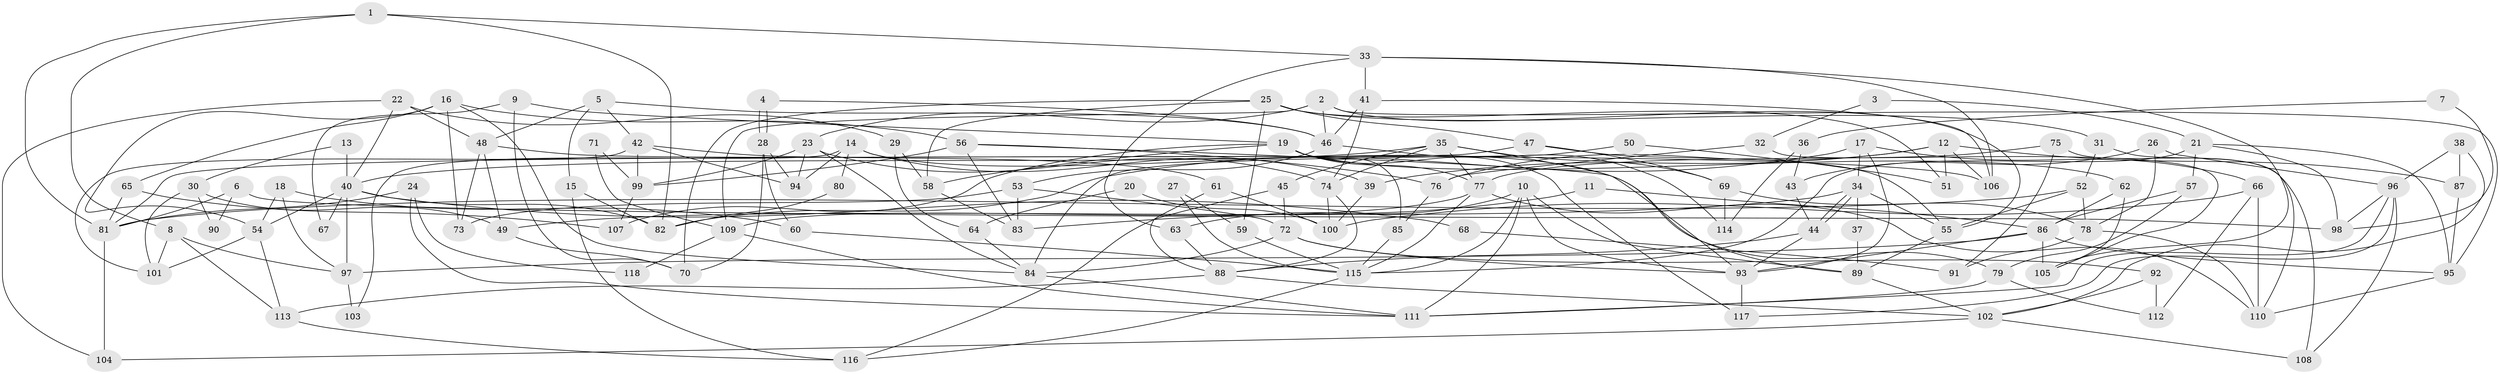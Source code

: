 // Generated by graph-tools (version 1.1) at 2025/02/03/09/25 03:02:04]
// undirected, 118 vertices, 236 edges
graph export_dot {
graph [start="1"]
  node [color=gray90,style=filled];
  1;
  2;
  3;
  4;
  5;
  6;
  7;
  8;
  9;
  10;
  11;
  12;
  13;
  14;
  15;
  16;
  17;
  18;
  19;
  20;
  21;
  22;
  23;
  24;
  25;
  26;
  27;
  28;
  29;
  30;
  31;
  32;
  33;
  34;
  35;
  36;
  37;
  38;
  39;
  40;
  41;
  42;
  43;
  44;
  45;
  46;
  47;
  48;
  49;
  50;
  51;
  52;
  53;
  54;
  55;
  56;
  57;
  58;
  59;
  60;
  61;
  62;
  63;
  64;
  65;
  66;
  67;
  68;
  69;
  70;
  71;
  72;
  73;
  74;
  75;
  76;
  77;
  78;
  79;
  80;
  81;
  82;
  83;
  84;
  85;
  86;
  87;
  88;
  89;
  90;
  91;
  92;
  93;
  94;
  95;
  96;
  97;
  98;
  99;
  100;
  101;
  102;
  103;
  104;
  105;
  106;
  107;
  108;
  109;
  110;
  111;
  112;
  113;
  114;
  115;
  116;
  117;
  118;
  1 -- 8;
  1 -- 33;
  1 -- 81;
  1 -- 82;
  2 -- 55;
  2 -- 23;
  2 -- 46;
  2 -- 95;
  2 -- 109;
  3 -- 21;
  3 -- 32;
  4 -- 46;
  4 -- 28;
  4 -- 28;
  5 -- 46;
  5 -- 48;
  5 -- 15;
  5 -- 42;
  6 -- 98;
  6 -- 81;
  6 -- 90;
  7 -- 98;
  7 -- 36;
  8 -- 101;
  8 -- 113;
  8 -- 97;
  9 -- 19;
  9 -- 70;
  9 -- 67;
  10 -- 63;
  10 -- 89;
  10 -- 93;
  10 -- 111;
  10 -- 115;
  11 -- 86;
  11 -- 83;
  12 -- 39;
  12 -- 87;
  12 -- 51;
  12 -- 76;
  12 -- 106;
  13 -- 40;
  13 -- 30;
  14 -- 79;
  14 -- 94;
  14 -- 39;
  14 -- 80;
  14 -- 103;
  15 -- 82;
  15 -- 116;
  16 -- 56;
  16 -- 54;
  16 -- 65;
  16 -- 73;
  16 -- 84;
  17 -- 93;
  17 -- 82;
  17 -- 34;
  17 -- 66;
  18 -- 54;
  18 -- 97;
  18 -- 60;
  19 -- 62;
  19 -- 58;
  19 -- 77;
  19 -- 85;
  19 -- 107;
  19 -- 117;
  20 -- 100;
  20 -- 64;
  21 -- 115;
  21 -- 95;
  21 -- 57;
  21 -- 98;
  22 -- 48;
  22 -- 40;
  22 -- 29;
  22 -- 104;
  23 -- 74;
  23 -- 84;
  23 -- 94;
  23 -- 99;
  24 -- 111;
  24 -- 81;
  24 -- 118;
  25 -- 31;
  25 -- 47;
  25 -- 51;
  25 -- 58;
  25 -- 59;
  25 -- 70;
  26 -- 78;
  26 -- 96;
  26 -- 43;
  27 -- 115;
  27 -- 59;
  28 -- 60;
  28 -- 70;
  28 -- 94;
  29 -- 58;
  29 -- 64;
  30 -- 101;
  30 -- 49;
  30 -- 90;
  31 -- 52;
  31 -- 110;
  32 -- 105;
  32 -- 76;
  33 -- 106;
  33 -- 41;
  33 -- 63;
  33 -- 105;
  34 -- 44;
  34 -- 44;
  34 -- 37;
  34 -- 49;
  34 -- 55;
  35 -- 45;
  35 -- 93;
  35 -- 40;
  35 -- 69;
  35 -- 74;
  35 -- 77;
  36 -- 43;
  36 -- 114;
  37 -- 89;
  38 -- 102;
  38 -- 96;
  38 -- 87;
  39 -- 100;
  40 -- 97;
  40 -- 54;
  40 -- 67;
  40 -- 68;
  40 -- 82;
  41 -- 46;
  41 -- 74;
  41 -- 106;
  42 -- 94;
  42 -- 61;
  42 -- 99;
  42 -- 101;
  43 -- 44;
  44 -- 88;
  44 -- 93;
  45 -- 116;
  45 -- 72;
  46 -- 53;
  46 -- 114;
  47 -- 81;
  47 -- 55;
  47 -- 69;
  48 -- 49;
  48 -- 106;
  48 -- 73;
  49 -- 70;
  50 -- 84;
  50 -- 51;
  52 -- 55;
  52 -- 81;
  52 -- 78;
  53 -- 72;
  53 -- 73;
  53 -- 83;
  54 -- 113;
  54 -- 101;
  55 -- 89;
  56 -- 76;
  56 -- 99;
  56 -- 83;
  56 -- 89;
  57 -- 86;
  57 -- 79;
  58 -- 83;
  59 -- 115;
  60 -- 115;
  61 -- 100;
  61 -- 88;
  62 -- 86;
  62 -- 105;
  63 -- 88;
  64 -- 84;
  65 -- 107;
  65 -- 81;
  66 -- 110;
  66 -- 100;
  66 -- 112;
  68 -- 91;
  69 -- 78;
  69 -- 114;
  71 -- 99;
  71 -- 109;
  72 -- 84;
  72 -- 93;
  72 -- 92;
  74 -- 88;
  74 -- 100;
  75 -- 77;
  75 -- 108;
  75 -- 91;
  76 -- 85;
  77 -- 109;
  77 -- 110;
  77 -- 115;
  78 -- 91;
  78 -- 110;
  79 -- 111;
  79 -- 112;
  80 -- 82;
  81 -- 104;
  84 -- 111;
  85 -- 115;
  86 -- 95;
  86 -- 93;
  86 -- 97;
  86 -- 105;
  87 -- 95;
  88 -- 102;
  88 -- 113;
  89 -- 102;
  92 -- 112;
  92 -- 102;
  93 -- 117;
  95 -- 110;
  96 -- 117;
  96 -- 111;
  96 -- 98;
  96 -- 108;
  97 -- 103;
  99 -- 107;
  102 -- 104;
  102 -- 108;
  109 -- 111;
  109 -- 118;
  113 -- 116;
  115 -- 116;
}
